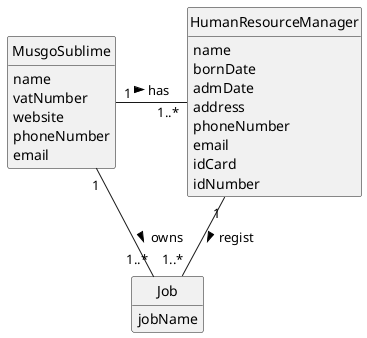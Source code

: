 @startuml
skinparam monochrome true
skinparam packageStyle rectangle
skinparam shadowing false

skinparam classAttributeIconSize 0

hide circle
hide methods

class MusgoSublime {
    name
    vatNumber
    website
    phoneNumber
    email
}

class HumanResourceManager {
    name
    bornDate
    admDate
    address
    phoneNumber
    email
    idCard
    idNumber
}

class Job {
    jobName
}

MusgoSublime "1" - "1..*" HumanResourceManager: has >
HumanResourceManager "1" -- "1..*" Job : regist >
MusgoSublime "1" - "1..*" Job: owns >
@enduml